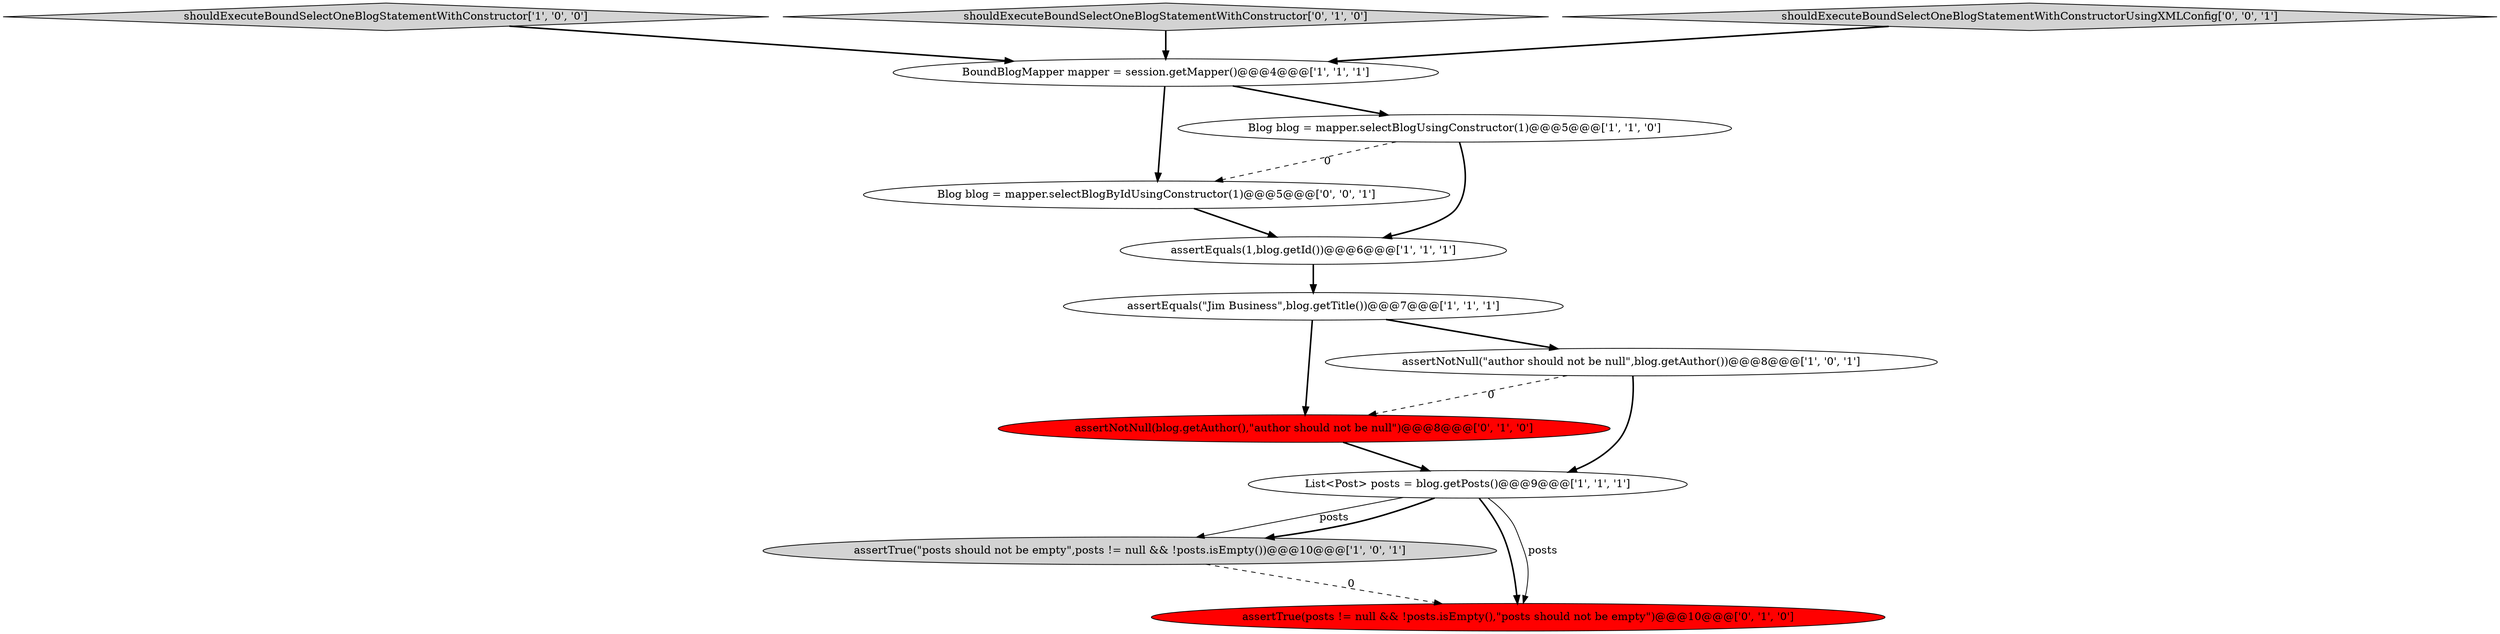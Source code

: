 digraph {
12 [style = filled, label = "Blog blog = mapper.selectBlogByIdUsingConstructor(1)@@@5@@@['0', '0', '1']", fillcolor = white, shape = ellipse image = "AAA0AAABBB3BBB"];
9 [style = filled, label = "assertNotNull(blog.getAuthor(),\"author should not be null\")@@@8@@@['0', '1', '0']", fillcolor = red, shape = ellipse image = "AAA1AAABBB2BBB"];
0 [style = filled, label = "assertTrue(\"posts should not be empty\",posts != null && !posts.isEmpty())@@@10@@@['1', '0', '1']", fillcolor = lightgray, shape = ellipse image = "AAA0AAABBB1BBB"];
6 [style = filled, label = "assertNotNull(\"author should not be null\",blog.getAuthor())@@@8@@@['1', '0', '1']", fillcolor = white, shape = ellipse image = "AAA0AAABBB1BBB"];
1 [style = filled, label = "BoundBlogMapper mapper = session.getMapper()@@@4@@@['1', '1', '1']", fillcolor = white, shape = ellipse image = "AAA0AAABBB1BBB"];
3 [style = filled, label = "assertEquals(\"Jim Business\",blog.getTitle())@@@7@@@['1', '1', '1']", fillcolor = white, shape = ellipse image = "AAA0AAABBB1BBB"];
2 [style = filled, label = "shouldExecuteBoundSelectOneBlogStatementWithConstructor['1', '0', '0']", fillcolor = lightgray, shape = diamond image = "AAA0AAABBB1BBB"];
7 [style = filled, label = "Blog blog = mapper.selectBlogUsingConstructor(1)@@@5@@@['1', '1', '0']", fillcolor = white, shape = ellipse image = "AAA0AAABBB1BBB"];
4 [style = filled, label = "List<Post> posts = blog.getPosts()@@@9@@@['1', '1', '1']", fillcolor = white, shape = ellipse image = "AAA0AAABBB1BBB"];
10 [style = filled, label = "shouldExecuteBoundSelectOneBlogStatementWithConstructor['0', '1', '0']", fillcolor = lightgray, shape = diamond image = "AAA0AAABBB2BBB"];
11 [style = filled, label = "shouldExecuteBoundSelectOneBlogStatementWithConstructorUsingXMLConfig['0', '0', '1']", fillcolor = lightgray, shape = diamond image = "AAA0AAABBB3BBB"];
5 [style = filled, label = "assertEquals(1,blog.getId())@@@6@@@['1', '1', '1']", fillcolor = white, shape = ellipse image = "AAA0AAABBB1BBB"];
8 [style = filled, label = "assertTrue(posts != null && !posts.isEmpty(),\"posts should not be empty\")@@@10@@@['0', '1', '0']", fillcolor = red, shape = ellipse image = "AAA1AAABBB2BBB"];
7->12 [style = dashed, label="0"];
5->3 [style = bold, label=""];
3->9 [style = bold, label=""];
4->8 [style = bold, label=""];
6->4 [style = bold, label=""];
3->6 [style = bold, label=""];
0->8 [style = dashed, label="0"];
7->5 [style = bold, label=""];
12->5 [style = bold, label=""];
10->1 [style = bold, label=""];
4->8 [style = solid, label="posts"];
11->1 [style = bold, label=""];
1->7 [style = bold, label=""];
4->0 [style = solid, label="posts"];
2->1 [style = bold, label=""];
9->4 [style = bold, label=""];
4->0 [style = bold, label=""];
6->9 [style = dashed, label="0"];
1->12 [style = bold, label=""];
}
